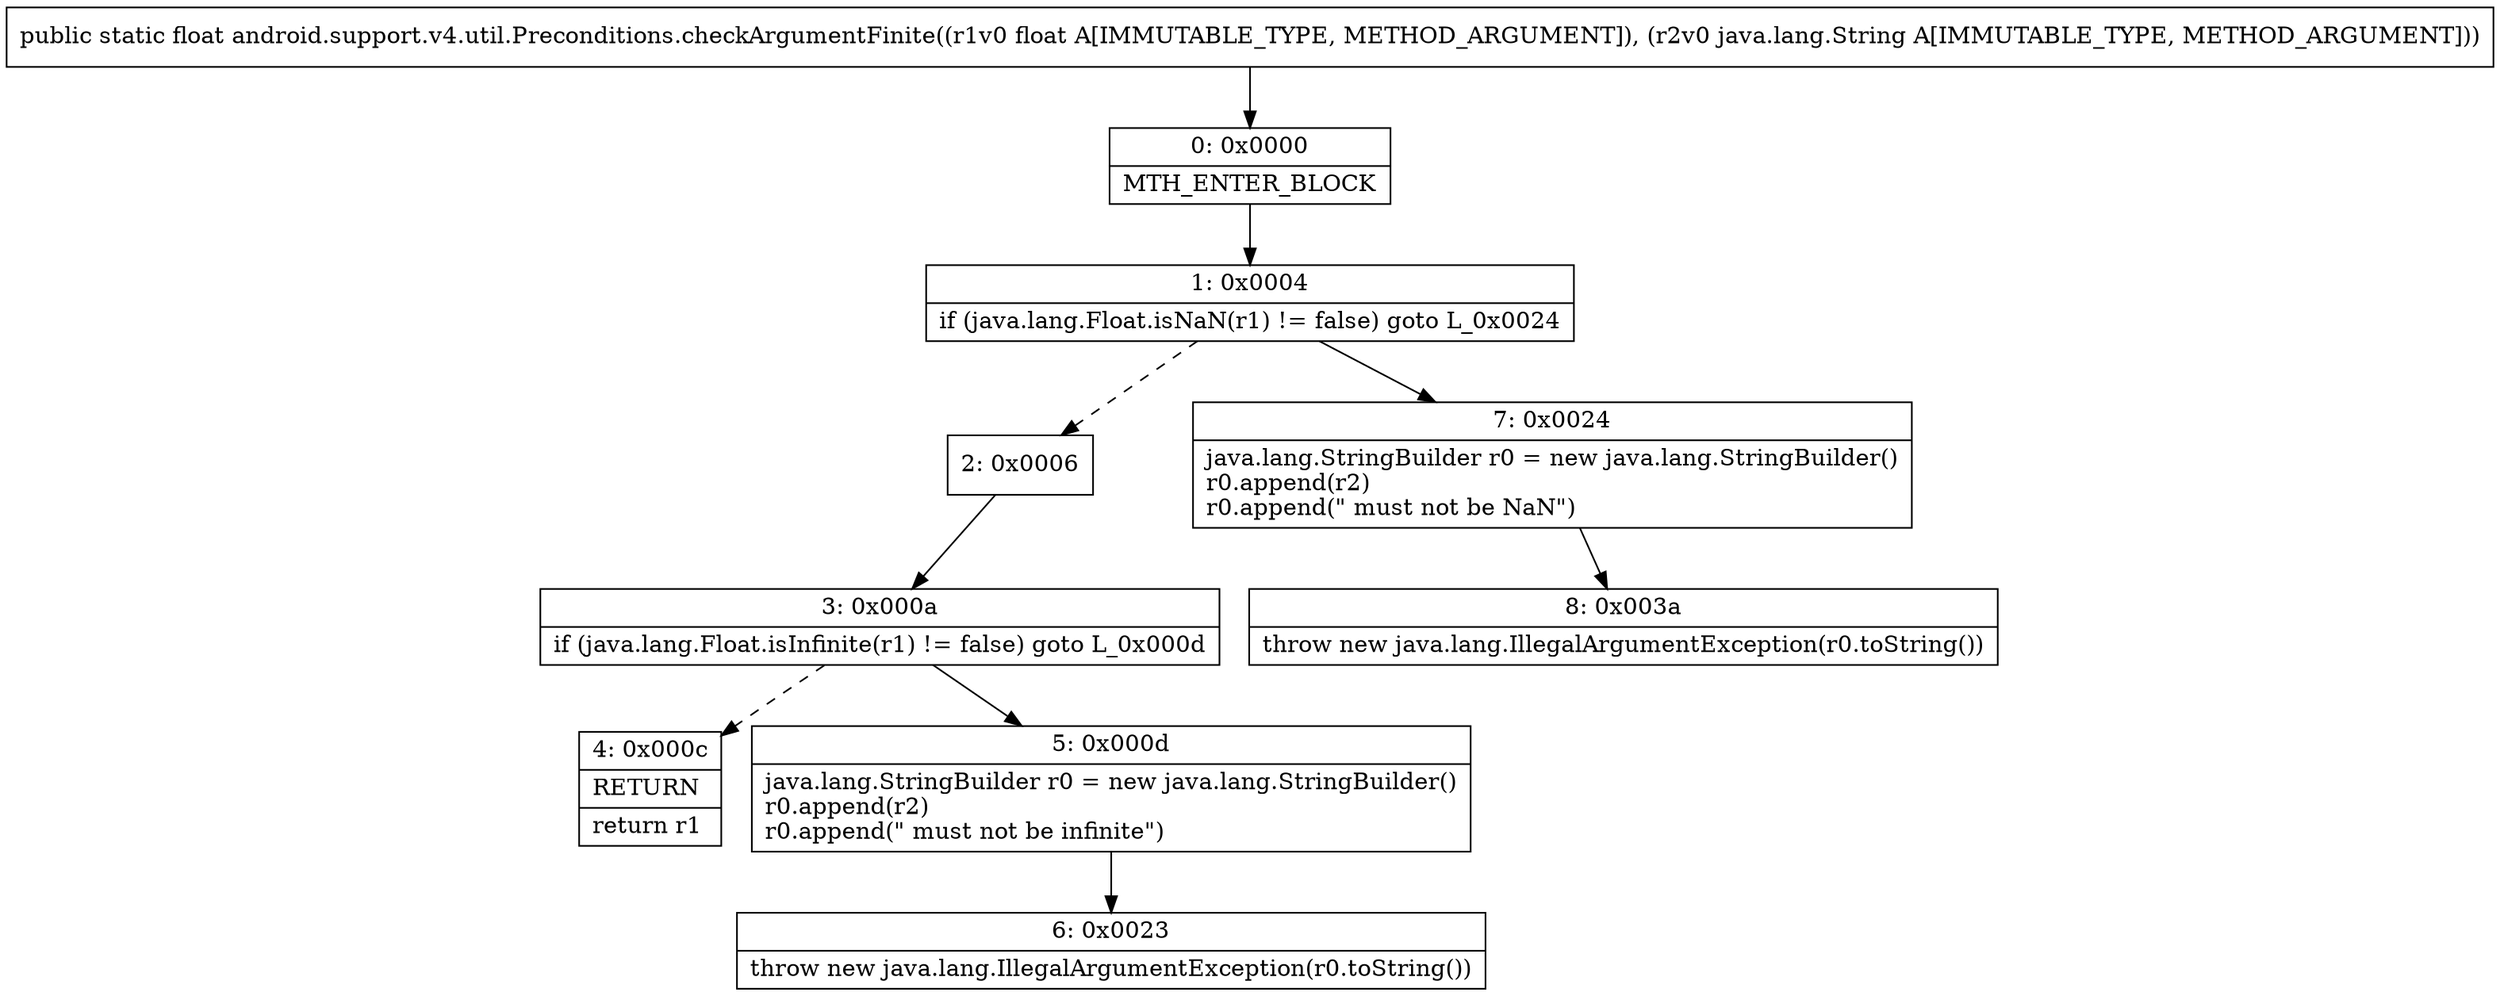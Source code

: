 digraph "CFG forandroid.support.v4.util.Preconditions.checkArgumentFinite(FLjava\/lang\/String;)F" {
Node_0 [shape=record,label="{0\:\ 0x0000|MTH_ENTER_BLOCK\l}"];
Node_1 [shape=record,label="{1\:\ 0x0004|if (java.lang.Float.isNaN(r1) != false) goto L_0x0024\l}"];
Node_2 [shape=record,label="{2\:\ 0x0006}"];
Node_3 [shape=record,label="{3\:\ 0x000a|if (java.lang.Float.isInfinite(r1) != false) goto L_0x000d\l}"];
Node_4 [shape=record,label="{4\:\ 0x000c|RETURN\l|return r1\l}"];
Node_5 [shape=record,label="{5\:\ 0x000d|java.lang.StringBuilder r0 = new java.lang.StringBuilder()\lr0.append(r2)\lr0.append(\" must not be infinite\")\l}"];
Node_6 [shape=record,label="{6\:\ 0x0023|throw new java.lang.IllegalArgumentException(r0.toString())\l}"];
Node_7 [shape=record,label="{7\:\ 0x0024|java.lang.StringBuilder r0 = new java.lang.StringBuilder()\lr0.append(r2)\lr0.append(\" must not be NaN\")\l}"];
Node_8 [shape=record,label="{8\:\ 0x003a|throw new java.lang.IllegalArgumentException(r0.toString())\l}"];
MethodNode[shape=record,label="{public static float android.support.v4.util.Preconditions.checkArgumentFinite((r1v0 float A[IMMUTABLE_TYPE, METHOD_ARGUMENT]), (r2v0 java.lang.String A[IMMUTABLE_TYPE, METHOD_ARGUMENT])) }"];
MethodNode -> Node_0;
Node_0 -> Node_1;
Node_1 -> Node_2[style=dashed];
Node_1 -> Node_7;
Node_2 -> Node_3;
Node_3 -> Node_4[style=dashed];
Node_3 -> Node_5;
Node_5 -> Node_6;
Node_7 -> Node_8;
}


